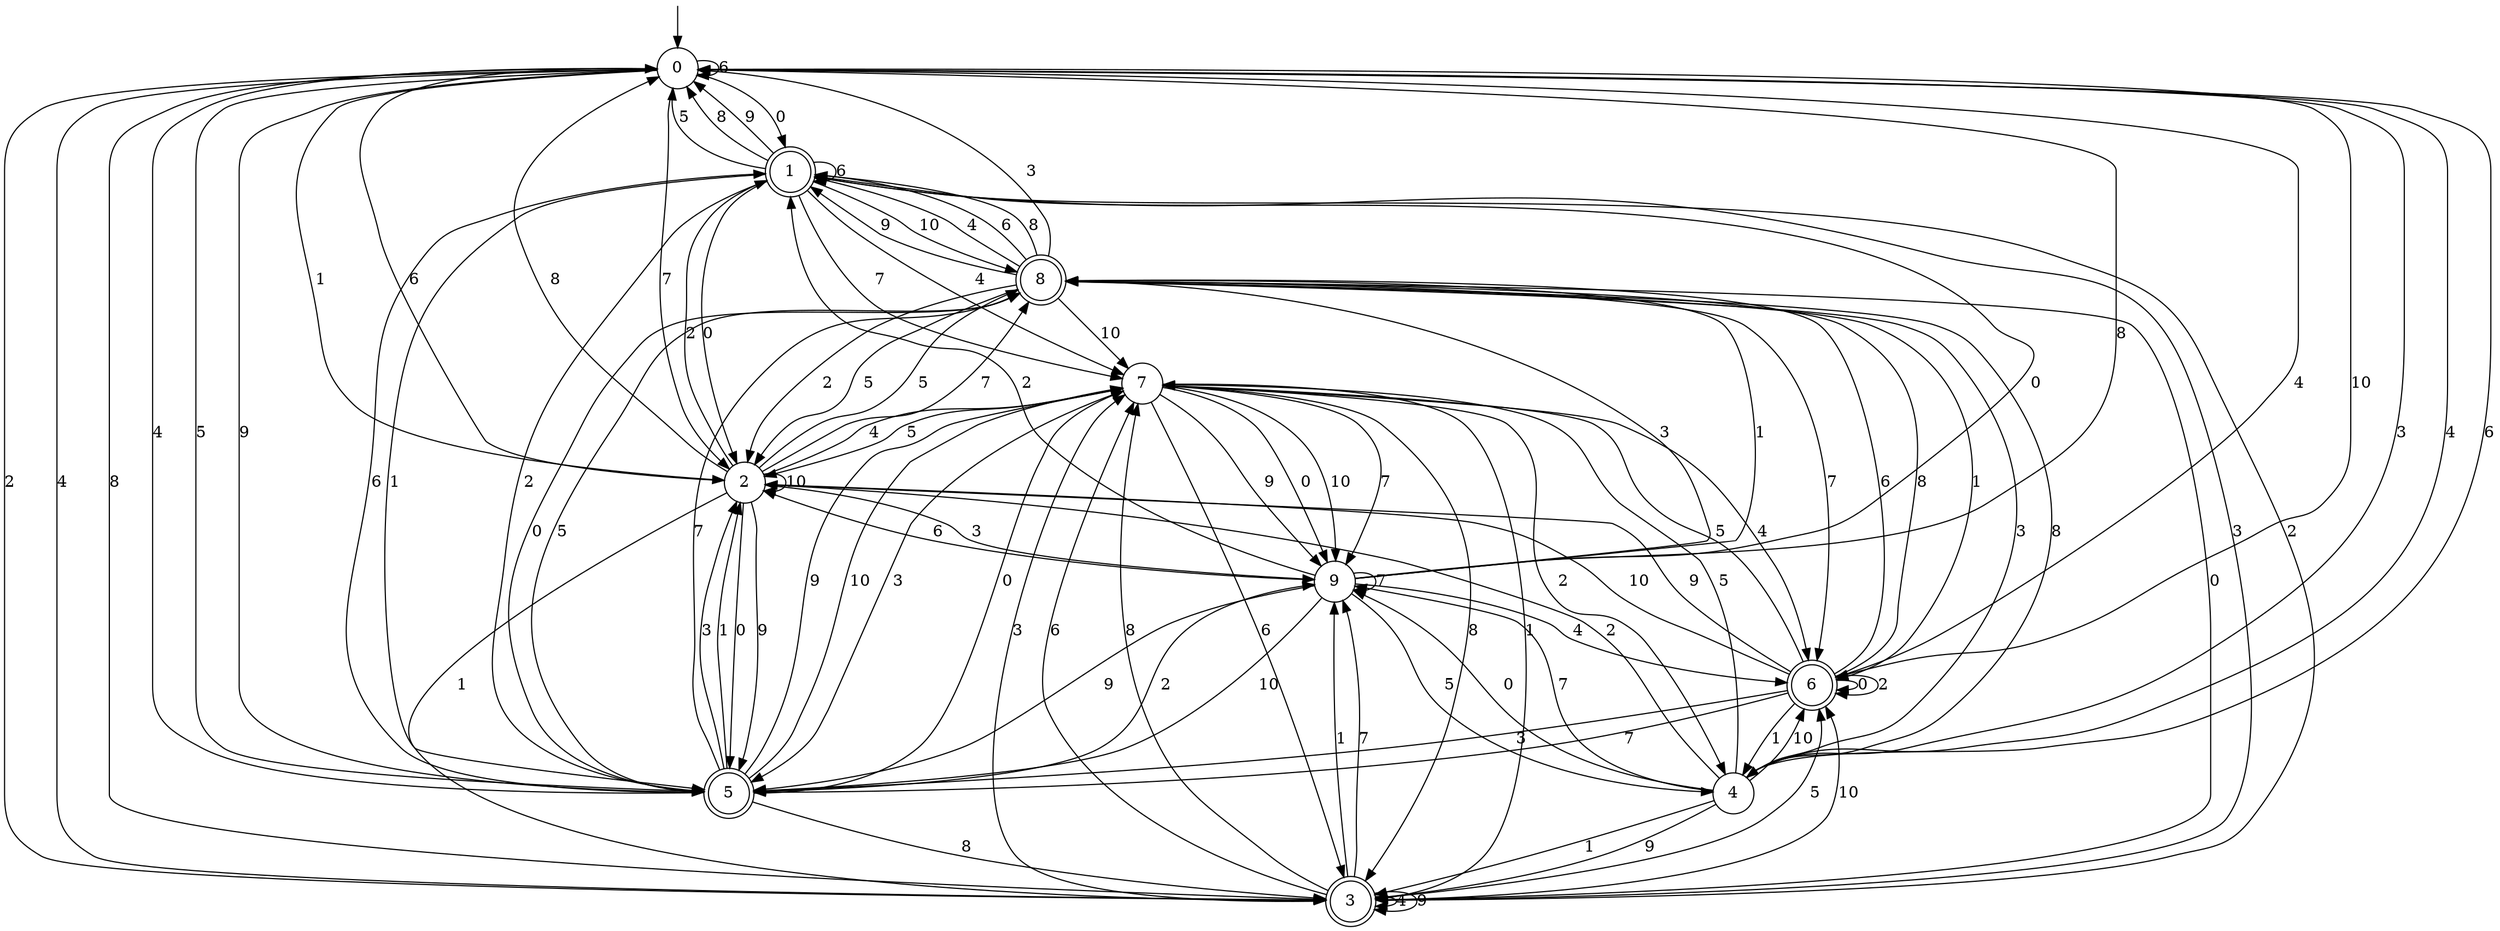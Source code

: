 digraph g {

	s0 [shape="circle" label="0"];
	s1 [shape="doublecircle" label="1"];
	s2 [shape="circle" label="2"];
	s3 [shape="doublecircle" label="3"];
	s4 [shape="circle" label="4"];
	s5 [shape="doublecircle" label="5"];
	s6 [shape="doublecircle" label="6"];
	s7 [shape="circle" label="7"];
	s8 [shape="doublecircle" label="8"];
	s9 [shape="circle" label="9"];
	s0 -> s1 [label="0"];
	s0 -> s2 [label="1"];
	s0 -> s3 [label="2"];
	s0 -> s4 [label="3"];
	s0 -> s3 [label="4"];
	s0 -> s5 [label="5"];
	s0 -> s0 [label="6"];
	s0 -> s2 [label="7"];
	s0 -> s3 [label="8"];
	s0 -> s5 [label="9"];
	s0 -> s6 [label="10"];
	s1 -> s2 [label="0"];
	s1 -> s5 [label="1"];
	s1 -> s5 [label="2"];
	s1 -> s3 [label="3"];
	s1 -> s7 [label="4"];
	s1 -> s0 [label="5"];
	s1 -> s1 [label="6"];
	s1 -> s7 [label="7"];
	s1 -> s0 [label="8"];
	s1 -> s0 [label="9"];
	s1 -> s8 [label="10"];
	s2 -> s5 [label="0"];
	s2 -> s3 [label="1"];
	s2 -> s1 [label="2"];
	s2 -> s9 [label="3"];
	s2 -> s7 [label="4"];
	s2 -> s8 [label="5"];
	s2 -> s0 [label="6"];
	s2 -> s8 [label="7"];
	s2 -> s0 [label="8"];
	s2 -> s5 [label="9"];
	s2 -> s2 [label="10"];
	s3 -> s8 [label="0"];
	s3 -> s9 [label="1"];
	s3 -> s1 [label="2"];
	s3 -> s7 [label="3"];
	s3 -> s3 [label="4"];
	s3 -> s6 [label="5"];
	s3 -> s7 [label="6"];
	s3 -> s9 [label="7"];
	s3 -> s7 [label="8"];
	s3 -> s3 [label="9"];
	s3 -> s6 [label="10"];
	s4 -> s9 [label="0"];
	s4 -> s3 [label="1"];
	s4 -> s2 [label="2"];
	s4 -> s8 [label="3"];
	s4 -> s0 [label="4"];
	s4 -> s7 [label="5"];
	s4 -> s0 [label="6"];
	s4 -> s9 [label="7"];
	s4 -> s8 [label="8"];
	s4 -> s3 [label="9"];
	s4 -> s6 [label="10"];
	s5 -> s7 [label="0"];
	s5 -> s2 [label="1"];
	s5 -> s9 [label="2"];
	s5 -> s2 [label="3"];
	s5 -> s0 [label="4"];
	s5 -> s8 [label="5"];
	s5 -> s1 [label="6"];
	s5 -> s8 [label="7"];
	s5 -> s3 [label="8"];
	s5 -> s7 [label="9"];
	s5 -> s7 [label="10"];
	s6 -> s6 [label="0"];
	s6 -> s4 [label="1"];
	s6 -> s6 [label="2"];
	s6 -> s5 [label="3"];
	s6 -> s0 [label="4"];
	s6 -> s7 [label="5"];
	s6 -> s8 [label="6"];
	s6 -> s5 [label="7"];
	s6 -> s8 [label="8"];
	s6 -> s2 [label="9"];
	s6 -> s2 [label="10"];
	s7 -> s9 [label="0"];
	s7 -> s3 [label="1"];
	s7 -> s4 [label="2"];
	s7 -> s5 [label="3"];
	s7 -> s6 [label="4"];
	s7 -> s2 [label="5"];
	s7 -> s3 [label="6"];
	s7 -> s9 [label="7"];
	s7 -> s3 [label="8"];
	s7 -> s9 [label="9"];
	s7 -> s9 [label="10"];
	s8 -> s5 [label="0"];
	s8 -> s6 [label="1"];
	s8 -> s2 [label="2"];
	s8 -> s0 [label="3"];
	s8 -> s1 [label="4"];
	s8 -> s2 [label="5"];
	s8 -> s1 [label="6"];
	s8 -> s6 [label="7"];
	s8 -> s1 [label="8"];
	s8 -> s1 [label="9"];
	s8 -> s7 [label="10"];
	s9 -> s1 [label="0"];
	s9 -> s8 [label="1"];
	s9 -> s1 [label="2"];
	s9 -> s8 [label="3"];
	s9 -> s6 [label="4"];
	s9 -> s4 [label="5"];
	s9 -> s2 [label="6"];
	s9 -> s9 [label="7"];
	s9 -> s0 [label="8"];
	s9 -> s5 [label="9"];
	s9 -> s5 [label="10"];

__start0 [label="" shape="none" width="0" height="0"];
__start0 -> s0;

}
